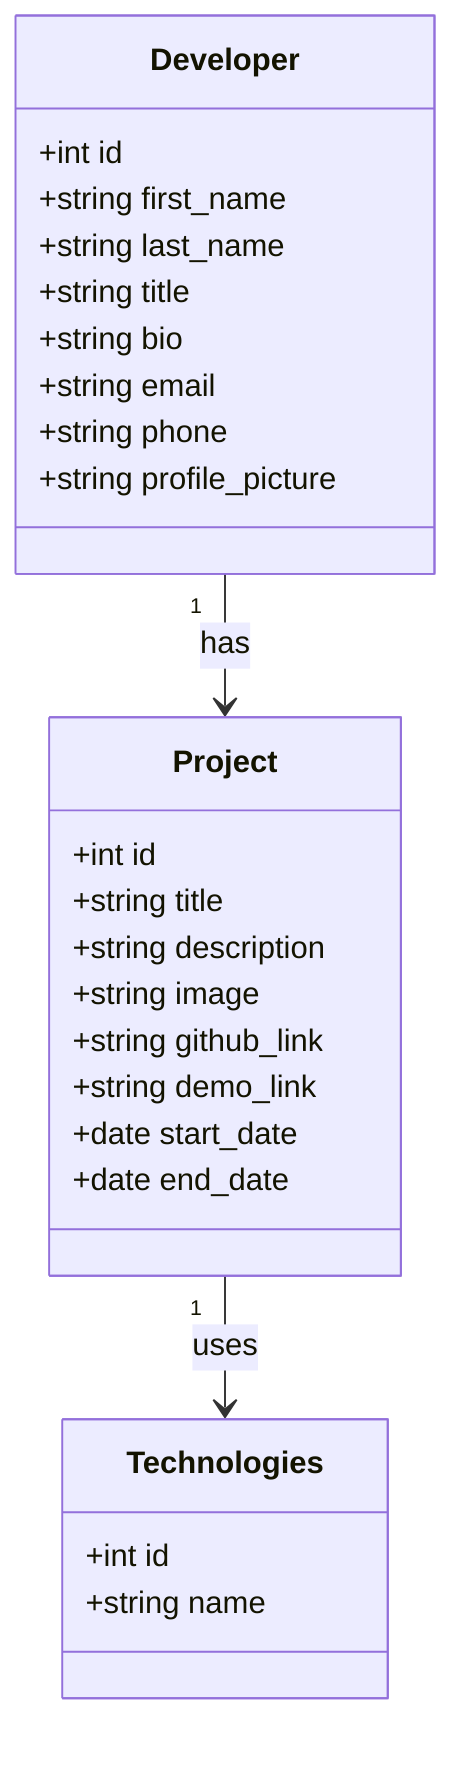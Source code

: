 classDiagram
    class Developer {
        +int id
        +string first_name
        +string last_name
        +string title
        +string bio
        +string email
        +string phone
        +string profile_picture
    }

    class Project {
        +int id
        +string title
        +string description
        +string image
        +string github_link
        +string demo_link
        +date start_date
        +date end_date
    }

    class Technologies {
        +int id
        +string name
    }

    %% Relationships
    Developer "1" --> "" Project : has
    Project "1" --> "" Technologies : uses
